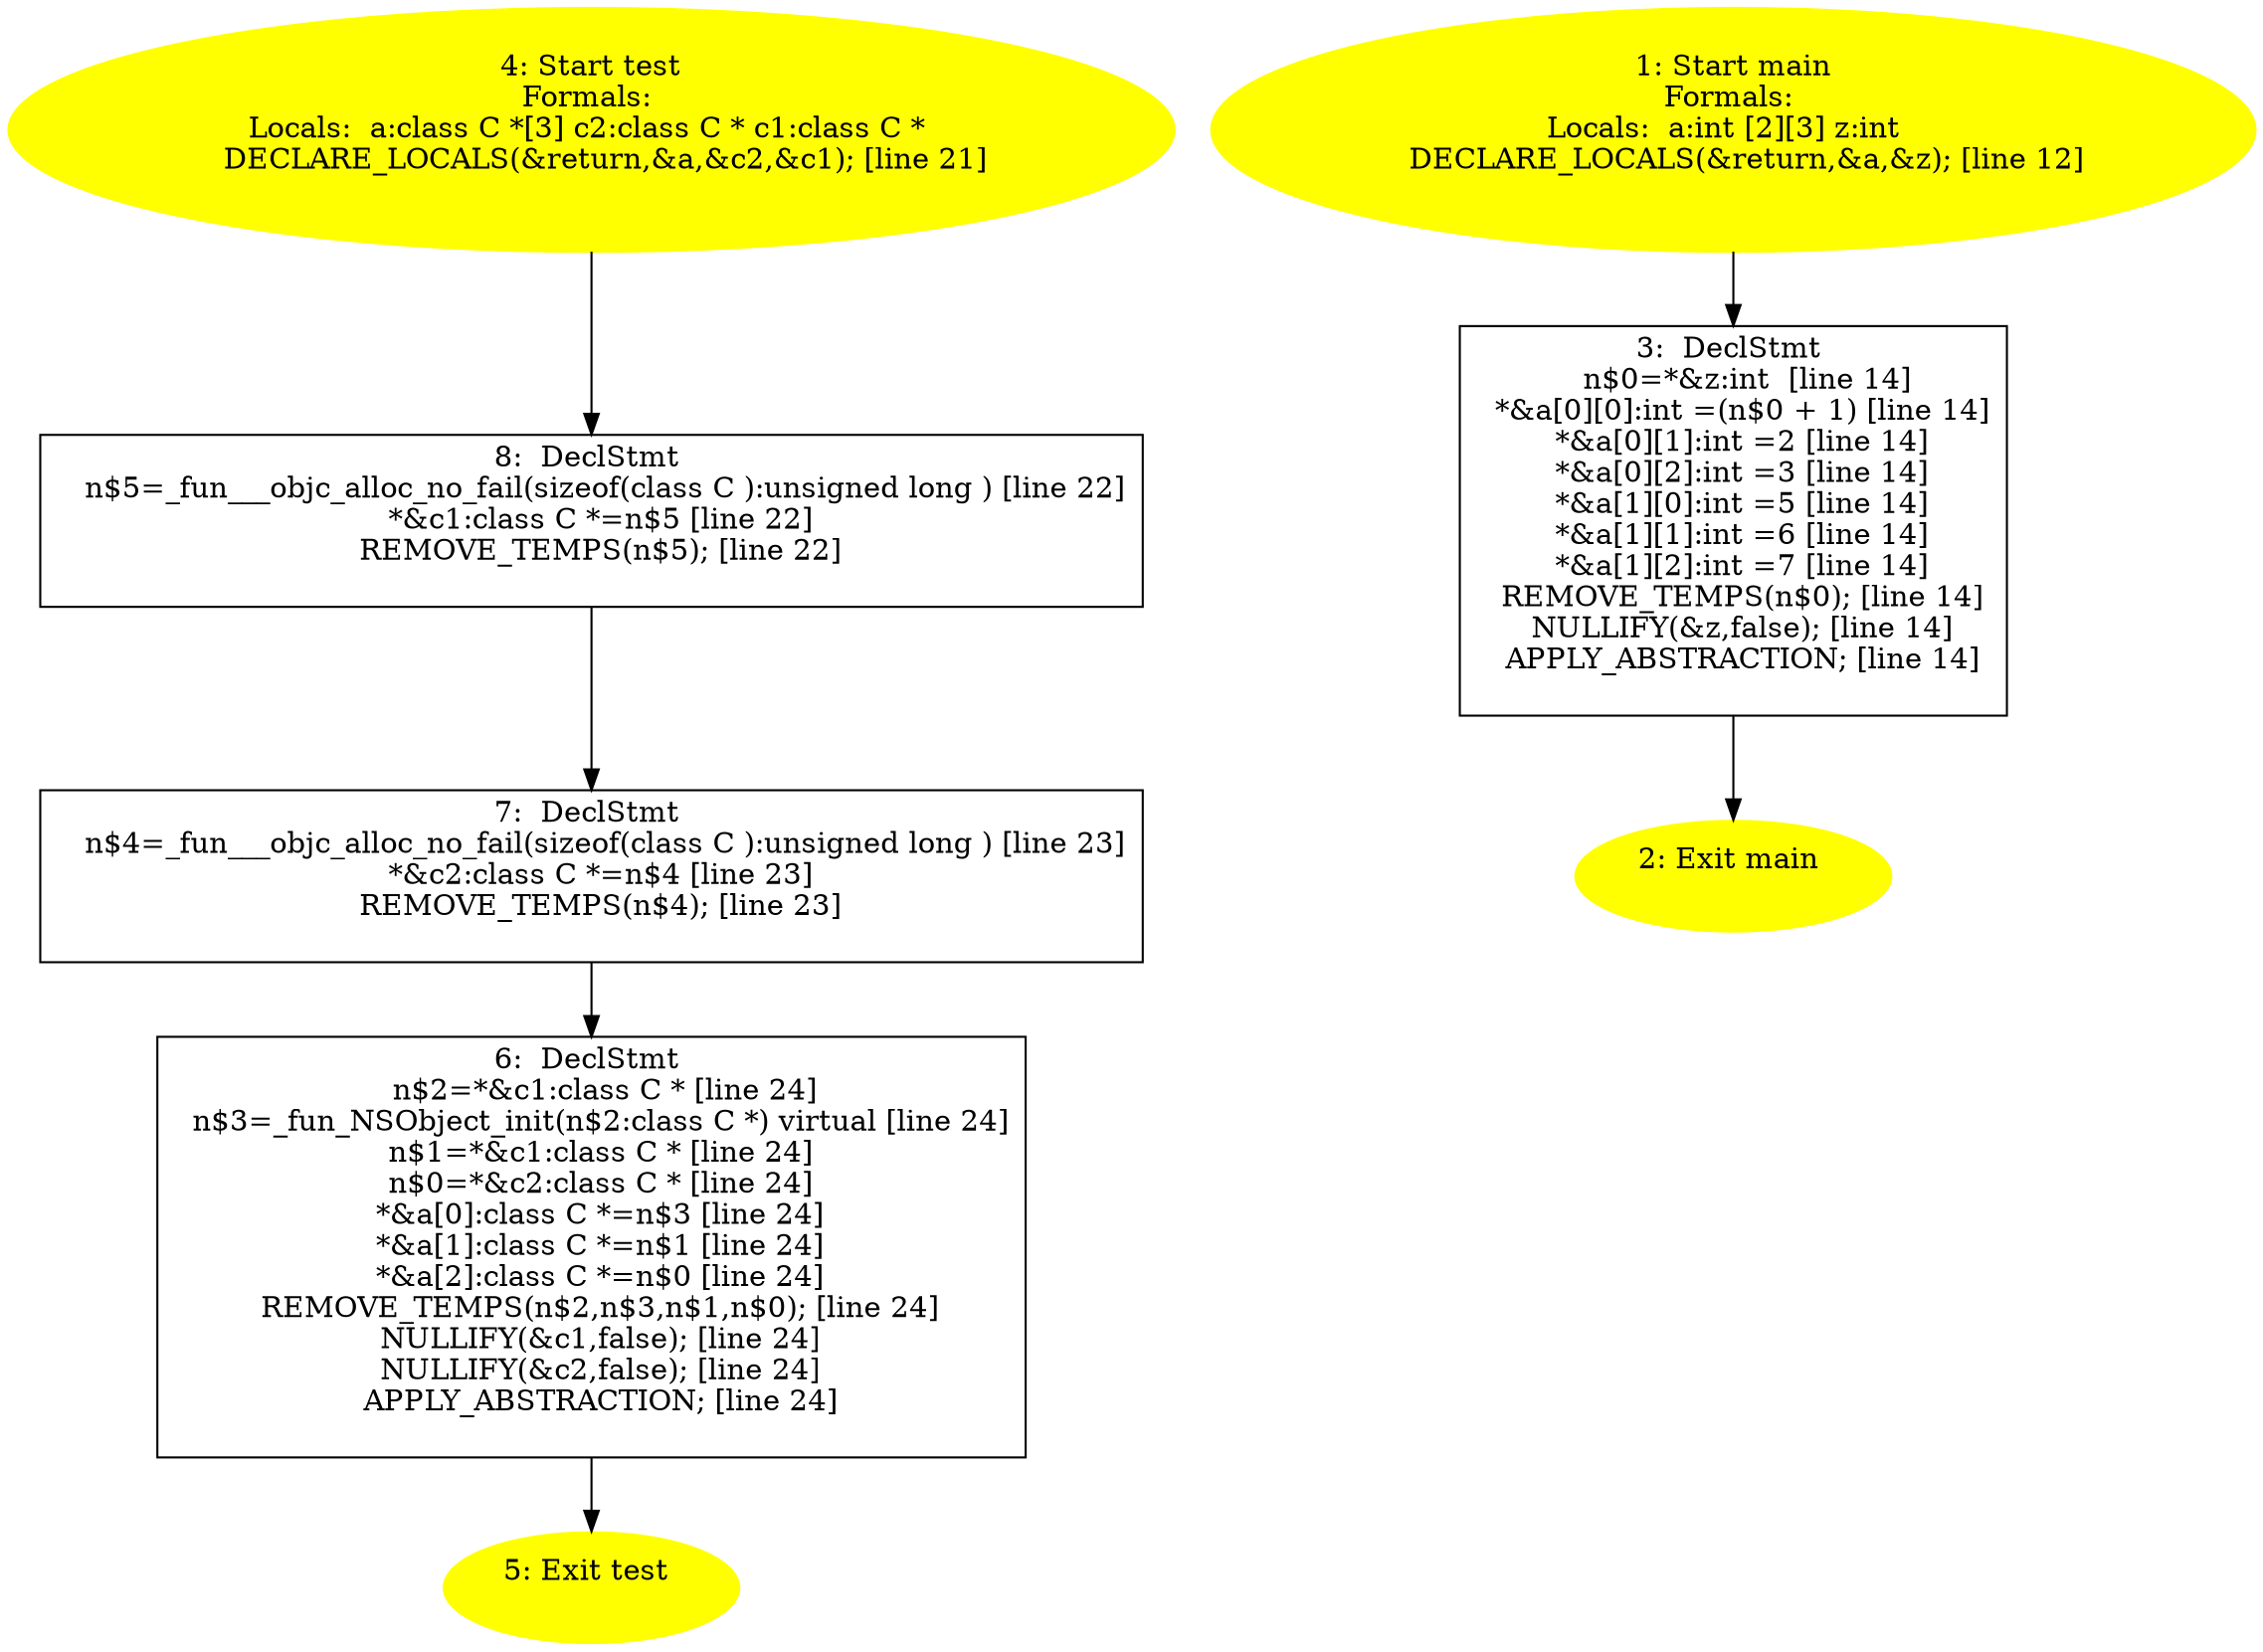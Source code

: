 digraph iCFG {
8 [label="8:  DeclStmt \n   n$5=_fun___objc_alloc_no_fail(sizeof(class C ):unsigned long ) [line 22]\n  *&c1:class C *=n$5 [line 22]\n  REMOVE_TEMPS(n$5); [line 22]\n " shape="box"]
	

	 8 -> 7 ;
7 [label="7:  DeclStmt \n   n$4=_fun___objc_alloc_no_fail(sizeof(class C ):unsigned long ) [line 23]\n  *&c2:class C *=n$4 [line 23]\n  REMOVE_TEMPS(n$4); [line 23]\n " shape="box"]
	

	 7 -> 6 ;
6 [label="6:  DeclStmt \n   n$2=*&c1:class C * [line 24]\n  n$3=_fun_NSObject_init(n$2:class C *) virtual [line 24]\n  n$1=*&c1:class C * [line 24]\n  n$0=*&c2:class C * [line 24]\n  *&a[0]:class C *=n$3 [line 24]\n  *&a[1]:class C *=n$1 [line 24]\n  *&a[2]:class C *=n$0 [line 24]\n  REMOVE_TEMPS(n$2,n$3,n$1,n$0); [line 24]\n  NULLIFY(&c1,false); [line 24]\n  NULLIFY(&c2,false); [line 24]\n  APPLY_ABSTRACTION; [line 24]\n " shape="box"]
	

	 6 -> 5 ;
5 [label="5: Exit test \n  " color=yellow style=filled]
	

4 [label="4: Start test\nFormals: \nLocals:  a:class C *[3] c2:class C * c1:class C * \n   DECLARE_LOCALS(&return,&a,&c2,&c1); [line 21]\n " color=yellow style=filled]
	

	 4 -> 8 ;
3 [label="3:  DeclStmt \n   n$0=*&z:int  [line 14]\n  *&a[0][0]:int =(n$0 + 1) [line 14]\n  *&a[0][1]:int =2 [line 14]\n  *&a[0][2]:int =3 [line 14]\n  *&a[1][0]:int =5 [line 14]\n  *&a[1][1]:int =6 [line 14]\n  *&a[1][2]:int =7 [line 14]\n  REMOVE_TEMPS(n$0); [line 14]\n  NULLIFY(&z,false); [line 14]\n  APPLY_ABSTRACTION; [line 14]\n " shape="box"]
	

	 3 -> 2 ;
2 [label="2: Exit main \n  " color=yellow style=filled]
	

1 [label="1: Start main\nFormals: \nLocals:  a:int [2][3] z:int  \n   DECLARE_LOCALS(&return,&a,&z); [line 12]\n " color=yellow style=filled]
	

	 1 -> 3 ;
}
